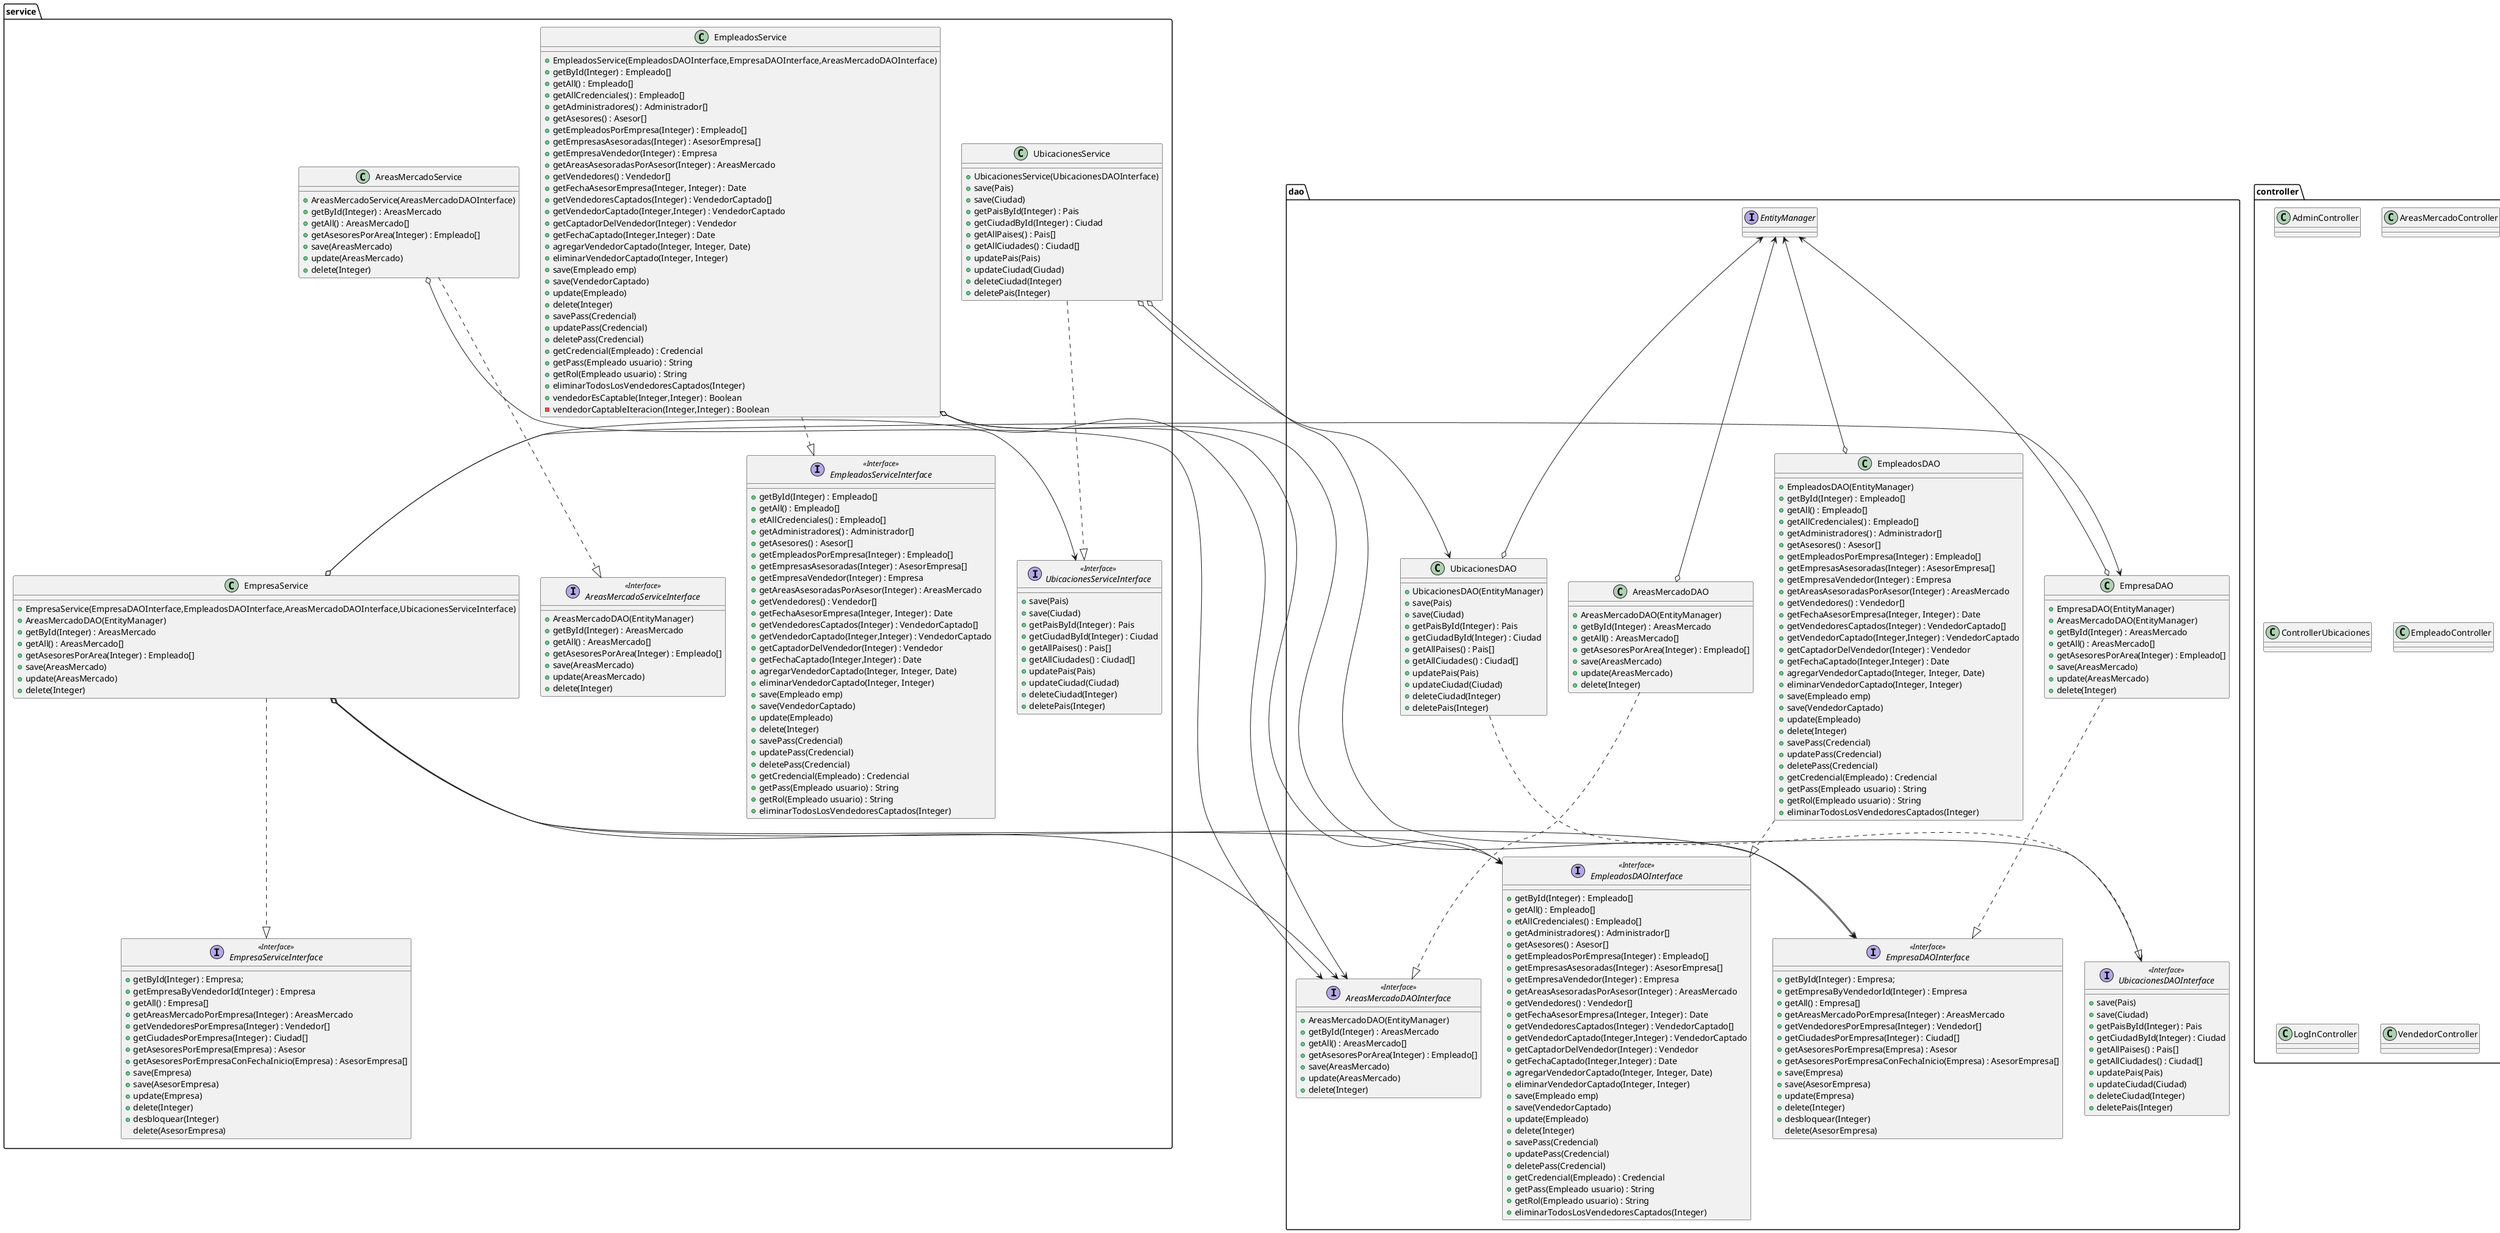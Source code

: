 @startuml
'https://plantuml.com/class-diagram

package controller{

    class AdminController{

    }

    class AreasMercadoController{

    }

    class AsesorController{

    }

    class ControllerUbicaciones {

    }

    class EmpleadoController {

    }

    class EmpresaController {

    }

    class LogInController {

    }

    class VendedorController {

    }
}

package service {

    class AreasMercadoService{
        +AreasMercadoService(AreasMercadoDAOInterface)
        +getById(Integer) : AreasMercado
        +getAll() : AreasMercado[]
        +getAsesoresPorArea(Integer) : Empleado[]
        +save(AreasMercado)
        +update(AreasMercado)
        +delete(Integer)
    }

    class EmpleadosService{
        +EmpleadosService(EmpleadosDAOInterface,EmpresaDAOInterface,AreasMercadoDAOInterface)
        +getById(Integer) : Empleado[]
        +getAll() : Empleado[]
        +getAllCredenciales() : Empleado[]
        +getAdministradores() : Administrador[]
        +getAsesores() : Asesor[]
        +getEmpleadosPorEmpresa(Integer) : Empleado[]
        +getEmpresasAsesoradas(Integer) : AsesorEmpresa[]
        +getEmpresaVendedor(Integer) : Empresa
        +getAreasAsesoradasPorAsesor(Integer) : AreasMercado
        +getVendedores() : Vendedor[]
        +getFechaAsesorEmpresa(Integer, Integer) : Date
        +getVendedoresCaptados(Integer) : VendedorCaptado[]
        +getVendedorCaptado(Integer,Integer) : VendedorCaptado
        +getCaptadorDelVendedor(Integer) : Vendedor
        +getFechaCaptado(Integer,Integer) : Date
        +agregarVendedorCaptado(Integer, Integer, Date)
        +eliminarVendedorCaptado(Integer, Integer)
        +save(Empleado emp)
        +save(VendedorCaptado)
        +update(Empleado)
        +delete(Integer)
        +savePass(Credencial)
        +updatePass(Credencial)
        +deletePass(Credencial)
        +getCredencial(Empleado) : Credencial
        +getPass(Empleado usuario) : String
        +getRol(Empleado usuario) : String
        +eliminarTodosLosVendedoresCaptados(Integer)
        +vendedorEsCaptable(Integer,Integer) : Boolean
        -vendedorCaptableIteracion(Integer,Integer) : Boolean
    }

    class EmpresaService{
        +EmpresaService(EmpresaDAOInterface,EmpleadosDAOInterface,AreasMercadoDAOInterface,UbicacionesServiceInterface)
        +AreasMercadoDAO(EntityManager)
        +getById(Integer) : AreasMercado
        +getAll() : AreasMercado[]
        +getAsesoresPorArea(Integer) : Empleado[]
        +save(AreasMercado)
        +update(AreasMercado)
        +delete(Integer)
    }

    class UbicacionesService {
        +UbicacionesService(UbicacionesDAOInterface)
        +save(Pais)
        +save(Ciudad)
        +getPaisById(Integer) : Pais
        +getCiudadById(Integer) : Ciudad
        +getAllPaises() : Pais[]
        +getAllCiudades() : Ciudad[]
        +updatePais(Pais)
        +updateCiudad(Ciudad)
        +deleteCiudad(Integer)
        +deletePais(Integer)
    }

    interface UbicacionesServiceInterface <<Interface>> {
        +save(Pais)
        +save(Ciudad)
        +getPaisById(Integer) : Pais
        +getCiudadById(Integer) : Ciudad
        +getAllPaises() : Pais[]
        +getAllCiudades() : Ciudad[]
        +updatePais(Pais)
        +updateCiudad(Ciudad)
        +deleteCiudad(Integer)
        +deletePais(Integer)
    }

    interface EmpresaServiceInterface <<Interface>> {
        +getById(Integer) : Empresa;
        +getEmpresaByVendedorId(Integer) : Empresa
        +getAll() : Empresa[]
        +getAreasMercadoPorEmpresa(Integer) : AreasMercado
        +getVendedoresPorEmpresa(Integer) : Vendedor[]
        +getCiudadesPorEmpresa(Integer) : Ciudad[]
        +getAsesoresPorEmpresa(Empresa) : Asesor
        +getAsesoresPorEmpresaConFechaInicio(Empresa) : AsesorEmpresa[]
        +save(Empresa)
        +save(AsesorEmpresa)
        +update(Empresa)
        +delete(Integer)
        +desbloquear(Integer)
        delete(AsesorEmpresa)
    }

    interface AreasMercadoServiceInterface <<Interface>> {
        +AreasMercadoDAO(EntityManager)
        +getById(Integer) : AreasMercado
        +getAll() : AreasMercado[]
        +getAsesoresPorArea(Integer) : Empleado[]
        +save(AreasMercado)
        +update(AreasMercado)
        +delete(Integer)
    }

    interface EmpleadosServiceInterface <<Interface>> {
        +getById(Integer) : Empleado[]
        +getAll() : Empleado[]
        +etAllCredenciales() : Empleado[]
        +getAdministradores() : Administrador[]
        +getAsesores() : Asesor[]
        +getEmpleadosPorEmpresa(Integer) : Empleado[]
        +getEmpresasAsesoradas(Integer) : AsesorEmpresa[]
        +getEmpresaVendedor(Integer) : Empresa
        +getAreasAsesoradasPorAsesor(Integer) : AreasMercado
        +getVendedores() : Vendedor[]
        +getFechaAsesorEmpresa(Integer, Integer) : Date
        +getVendedoresCaptados(Integer) : VendedorCaptado[]
        +getVendedorCaptado(Integer,Integer) : VendedorCaptado
        +getCaptadorDelVendedor(Integer) : Vendedor
        +getFechaCaptado(Integer,Integer) : Date
        +agregarVendedorCaptado(Integer, Integer, Date)
        +eliminarVendedorCaptado(Integer, Integer)
        +save(Empleado emp)
        +save(VendedorCaptado)
        +update(Empleado)
        +delete(Integer)
        +savePass(Credencial)
        +updatePass(Credencial)
        +deletePass(Credencial)
        +getCredencial(Empleado) : Credencial
        +getPass(Empleado usuario) : String
        +getRol(Empleado usuario) : String
        +eliminarTodosLosVendedoresCaptados(Integer)
    }

}

package dao {

    class AreasMercadoDAO{
        +AreasMercadoDAO(EntityManager)
        +getById(Integer) : AreasMercado
        +getAll() : AreasMercado[]
        +getAsesoresPorArea(Integer) : Empleado[]
        +save(AreasMercado)
        +update(AreasMercado)
        +delete(Integer)
    }

    class EmpleadosDAO{
        +EmpleadosDAO(EntityManager)
        +getById(Integer) : Empleado[]
        +getAll() : Empleado[]
        +getAllCredenciales() : Empleado[]
        +getAdministradores() : Administrador[]
        +getAsesores() : Asesor[]
        +getEmpleadosPorEmpresa(Integer) : Empleado[]
        +getEmpresasAsesoradas(Integer) : AsesorEmpresa[]
        +getEmpresaVendedor(Integer) : Empresa
        +getAreasAsesoradasPorAsesor(Integer) : AreasMercado
        +getVendedores() : Vendedor[]
        +getFechaAsesorEmpresa(Integer, Integer) : Date
        +getVendedoresCaptados(Integer) : VendedorCaptado[]
        +getVendedorCaptado(Integer,Integer) : VendedorCaptado
        +getCaptadorDelVendedor(Integer) : Vendedor
        +getFechaCaptado(Integer,Integer) : Date
        +agregarVendedorCaptado(Integer, Integer, Date)
        +eliminarVendedorCaptado(Integer, Integer)
        +save(Empleado emp)
        +save(VendedorCaptado)
        +update(Empleado)
        +delete(Integer)
        +savePass(Credencial)
        +updatePass(Credencial)
        +deletePass(Credencial)
        +getCredencial(Empleado) : Credencial
        +getPass(Empleado usuario) : String
        +getRol(Empleado usuario) : String
        +eliminarTodosLosVendedoresCaptados(Integer)
    }

    class EmpresaDAO{
        +EmpresaDAO(EntityManager)
        +AreasMercadoDAO(EntityManager)
        +getById(Integer) : AreasMercado
        +getAll() : AreasMercado[]
        +getAsesoresPorArea(Integer) : Empleado[]
        +save(AreasMercado)
        +update(AreasMercado)
        +delete(Integer)
    }

    class UbicacionesDAO {
        +UbicacionesDAO(EntityManager)
        +save(Pais)
        +save(Ciudad)
        +getPaisById(Integer) : Pais
        +getCiudadById(Integer) : Ciudad
        +getAllPaises() : Pais[]
        +getAllCiudades() : Ciudad[]
        +updatePais(Pais)
        +updateCiudad(Ciudad)
        +deleteCiudad(Integer)
        +deletePais(Integer)
    }

    interface UbicacionesDAOInterface <<Interface>> {
        +save(Pais)
        +save(Ciudad)
        +getPaisById(Integer) : Pais
        +getCiudadById(Integer) : Ciudad
        +getAllPaises() : Pais[]
        +getAllCiudades() : Ciudad[]
        +updatePais(Pais)
        +updateCiudad(Ciudad)
        +deleteCiudad(Integer)
        +deletePais(Integer)
    }

    interface EmpresaDAOInterface <<Interface>> {
        +getById(Integer) : Empresa;
        +getEmpresaByVendedorId(Integer) : Empresa
        +getAll() : Empresa[]
        +getAreasMercadoPorEmpresa(Integer) : AreasMercado
        +getVendedoresPorEmpresa(Integer) : Vendedor[]
        +getCiudadesPorEmpresa(Integer) : Ciudad[]
        +getAsesoresPorEmpresa(Empresa) : Asesor
        +getAsesoresPorEmpresaConFechaInicio(Empresa) : AsesorEmpresa[]
        +save(Empresa)
        +save(AsesorEmpresa)
        +update(Empresa)
        +delete(Integer)
        +desbloquear(Integer)
        delete(AsesorEmpresa)
    }

    interface AreasMercadoDAOInterface <<Interface>> {
        +AreasMercadoDAO(EntityManager)
        +getById(Integer) : AreasMercado
        +getAll() : AreasMercado[]
        +getAsesoresPorArea(Integer) : Empleado[]
        +save(AreasMercado)
        +update(AreasMercado)
        +delete(Integer)
    }

    interface EmpleadosDAOInterface <<Interface>> {
        +getById(Integer) : Empleado[]
        +getAll() : Empleado[]
        +etAllCredenciales() : Empleado[]
        +getAdministradores() : Administrador[]
        +getAsesores() : Asesor[]
        +getEmpleadosPorEmpresa(Integer) : Empleado[]
        +getEmpresasAsesoradas(Integer) : AsesorEmpresa[]
        +getEmpresaVendedor(Integer) : Empresa
        +getAreasAsesoradasPorAsesor(Integer) : AreasMercado
        +getVendedores() : Vendedor[]
        +getFechaAsesorEmpresa(Integer, Integer) : Date
        +getVendedoresCaptados(Integer) : VendedorCaptado[]
        +getVendedorCaptado(Integer,Integer) : VendedorCaptado
        +getCaptadorDelVendedor(Integer) : Vendedor
        +getFechaCaptado(Integer,Integer) : Date
        +agregarVendedorCaptado(Integer, Integer, Date)
        +eliminarVendedorCaptado(Integer, Integer)
        +save(Empleado emp)
        +save(VendedorCaptado)
        +update(Empleado)
        +delete(Integer)
        +savePass(Credencial)
        +updatePass(Credencial)
        +deletePass(Credencial)
        +getCredencial(Empleado) : Credencial
        +getPass(Empleado usuario) : String
        +getRol(Empleado usuario) : String
        +eliminarTodosLosVendedoresCaptados(Integer)
    }

    interface EntityManager
}

EntityManager <--o AreasMercadoDAO
EntityManager <--o EmpleadosDAO
EntityManager <--o EmpresaDAO
EntityManager <--o UbicacionesDAO

AreasMercadoDAO ..|> AreasMercadoDAOInterface
EmpleadosDAO ..|> EmpleadosDAOInterface
EmpresaDAO ..|> EmpresaDAOInterface
UbicacionesDAO ..|> UbicacionesDAOInterface

AreasMercadoService ..|> AreasMercadoServiceInterface
EmpleadosService ..|> EmpleadosServiceInterface
EmpresaService ..|> EmpresaServiceInterface
UbicacionesService ..|> UbicacionesServiceInterface

AreasMercadoService o-> AreasMercadoDAOInterface

EmpleadosService o-> EmpleadosDAOInterface
EmpleadosService o-> EmpresaDAOInterface
EmpleadosService o-> AreasMercadoDAOInterface

EmpresaService o-> EmpresaDAOInterface
EmpresaService o-> EmpleadosDAOInterface
EmpresaService o-> AreasMercadoDAOInterface
EmpresaService o-> UbicacionesServiceInterface

UbicacionesService o-> UbicacionesDAOInterface

EmpresaService o-> EmpresaDAO
UbicacionesService o-> UbicacionesDAO

@enduml
